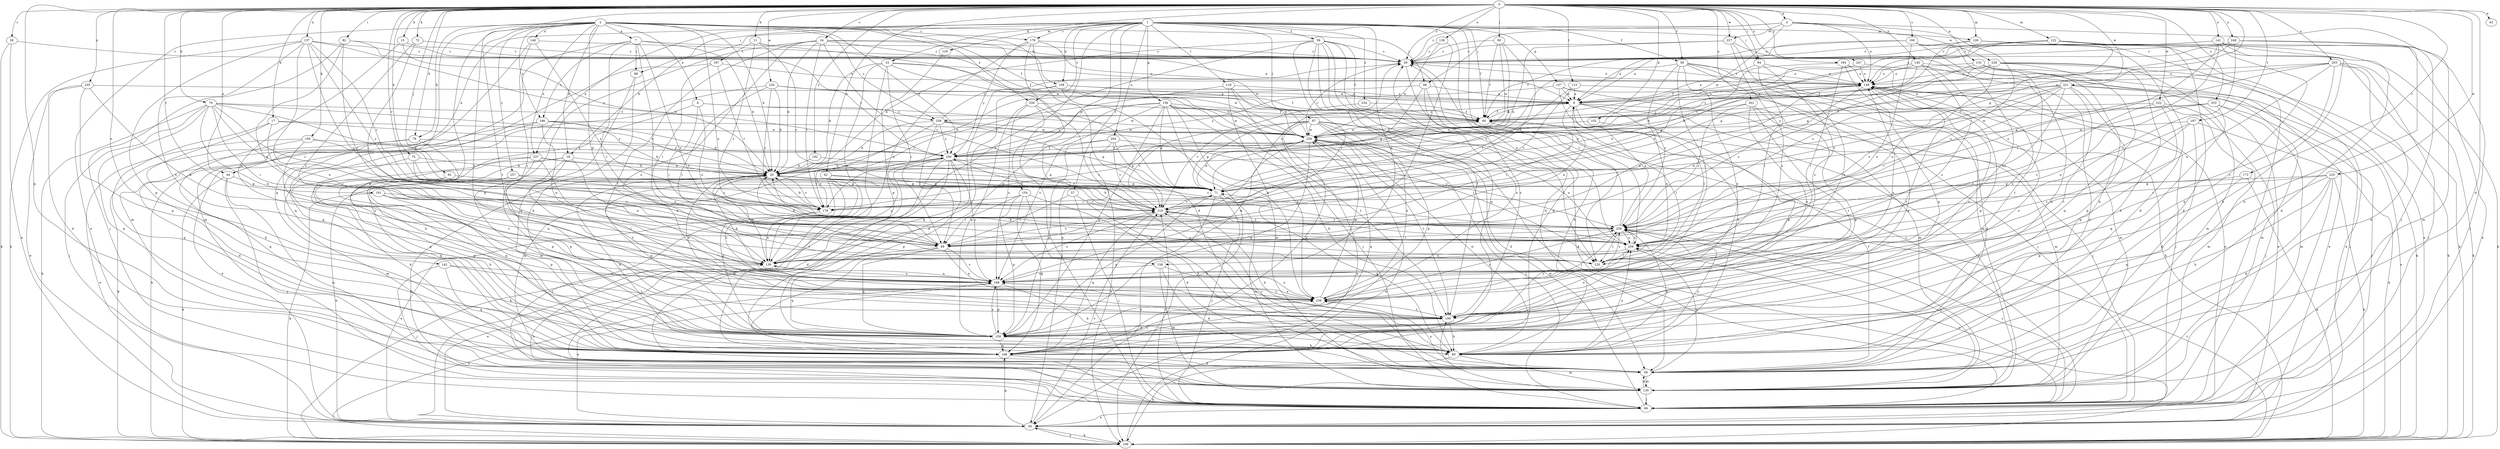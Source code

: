 strict digraph  {
0;
1;
2;
3;
7;
8;
9;
11;
15;
17;
18;
20;
24;
28;
29;
33;
39;
42;
43;
44;
50;
56;
57;
58;
60;
71;
72;
75;
76;
79;
80;
82;
84;
88;
89;
90;
92;
97;
98;
99;
100;
102;
108;
109;
115;
119;
120;
122;
126;
129;
130;
132;
136;
137;
139;
141;
142;
145;
146;
149;
154;
156;
157;
158;
159;
168;
173;
176;
178;
180;
182;
184;
186;
187;
188;
191;
197;
199;
201;
203;
204;
209;
219;
220;
221;
222;
225;
227;
228;
229;
235;
237;
239;
247;
248;
250;
253;
254;
256;
257;
258;
259;
0 -> 3  [label=a];
0 -> 11  [label=b];
0 -> 15  [label=b];
0 -> 17  [label=b];
0 -> 24  [label=c];
0 -> 28  [label=c];
0 -> 29  [label=c];
0 -> 33  [label=d];
0 -> 39  [label=d];
0 -> 42  [label=e];
0 -> 43  [label=e];
0 -> 44  [label=e];
0 -> 56  [label=f];
0 -> 71  [label=g];
0 -> 72  [label=h];
0 -> 75  [label=h];
0 -> 76  [label=h];
0 -> 79  [label=h];
0 -> 82  [label=i];
0 -> 84  [label=i];
0 -> 90  [label=j];
0 -> 92  [label=j];
0 -> 100  [label=k];
0 -> 102  [label=k];
0 -> 115  [label=l];
0 -> 122  [label=m];
0 -> 126  [label=m];
0 -> 132  [label=n];
0 -> 136  [label=n];
0 -> 137  [label=n];
0 -> 141  [label=o];
0 -> 142  [label=o];
0 -> 145  [label=o];
0 -> 168  [label=q];
0 -> 173  [label=r];
0 -> 180  [label=s];
0 -> 182  [label=s];
0 -> 184  [label=s];
0 -> 191  [label=t];
0 -> 197  [label=t];
0 -> 199  [label=t];
0 -> 201  [label=u];
0 -> 203  [label=u];
0 -> 219  [label=v];
0 -> 220  [label=w];
0 -> 221  [label=w];
0 -> 222  [label=w];
0 -> 225  [label=w];
0 -> 227  [label=w];
0 -> 235  [label=x];
0 -> 247  [label=y];
0 -> 248  [label=y];
0 -> 253  [label=z];
1 -> 18  [label=b];
1 -> 44  [label=e];
1 -> 56  [label=f];
1 -> 57  [label=f];
1 -> 58  [label=f];
1 -> 60  [label=f];
1 -> 84  [label=i];
1 -> 88  [label=i];
1 -> 97  [label=j];
1 -> 108  [label=k];
1 -> 119  [label=l];
1 -> 120  [label=l];
1 -> 126  [label=m];
1 -> 129  [label=m];
1 -> 139  [label=n];
1 -> 154  [label=p];
1 -> 156  [label=p];
1 -> 157  [label=p];
1 -> 158  [label=p];
1 -> 176  [label=r];
1 -> 204  [label=u];
1 -> 209  [label=u];
1 -> 237  [label=x];
1 -> 254  [label=z];
1 -> 256  [label=z];
2 -> 7  [label=a];
2 -> 8  [label=a];
2 -> 18  [label=b];
2 -> 20  [label=b];
2 -> 50  [label=e];
2 -> 60  [label=f];
2 -> 79  [label=h];
2 -> 98  [label=j];
2 -> 108  [label=k];
2 -> 146  [label=o];
2 -> 158  [label=p];
2 -> 159  [label=p];
2 -> 168  [label=q];
2 -> 176  [label=r];
2 -> 186  [label=s];
2 -> 199  [label=t];
2 -> 209  [label=u];
2 -> 237  [label=x];
2 -> 250  [label=y];
2 -> 256  [label=z];
2 -> 257  [label=z];
2 -> 258  [label=z];
3 -> 29  [label=c];
3 -> 98  [label=j];
3 -> 99  [label=j];
3 -> 149  [label=o];
3 -> 209  [label=u];
3 -> 227  [label=w];
3 -> 228  [label=w];
3 -> 229  [label=w];
7 -> 20  [label=b];
7 -> 29  [label=c];
7 -> 88  [label=i];
7 -> 89  [label=i];
7 -> 120  [label=l];
7 -> 130  [label=m];
7 -> 186  [label=s];
7 -> 209  [label=u];
8 -> 80  [label=h];
8 -> 89  [label=i];
8 -> 209  [label=u];
8 -> 229  [label=w];
8 -> 258  [label=z];
9 -> 60  [label=f];
9 -> 89  [label=i];
9 -> 99  [label=j];
9 -> 120  [label=l];
9 -> 130  [label=m];
9 -> 149  [label=o];
9 -> 159  [label=p];
9 -> 258  [label=z];
11 -> 187  [label=s];
11 -> 219  [label=v];
11 -> 229  [label=w];
11 -> 259  [label=z];
15 -> 20  [label=b];
15 -> 29  [label=c];
15 -> 188  [label=s];
17 -> 80  [label=h];
17 -> 89  [label=i];
17 -> 168  [label=q];
17 -> 229  [label=w];
17 -> 250  [label=y];
18 -> 20  [label=b];
18 -> 39  [label=d];
18 -> 139  [label=n];
18 -> 159  [label=p];
18 -> 168  [label=q];
18 -> 199  [label=t];
20 -> 71  [label=g];
20 -> 80  [label=h];
20 -> 159  [label=p];
20 -> 178  [label=r];
24 -> 9  [label=a];
24 -> 20  [label=b];
24 -> 29  [label=c];
24 -> 60  [label=f];
24 -> 159  [label=p];
24 -> 178  [label=r];
24 -> 199  [label=t];
24 -> 219  [label=v];
24 -> 239  [label=x];
28 -> 29  [label=c];
28 -> 50  [label=e];
28 -> 109  [label=k];
29 -> 149  [label=o];
29 -> 168  [label=q];
33 -> 20  [label=b];
33 -> 50  [label=e];
33 -> 71  [label=g];
33 -> 89  [label=i];
33 -> 139  [label=n];
33 -> 149  [label=o];
33 -> 229  [label=w];
39 -> 60  [label=f];
39 -> 130  [label=m];
39 -> 209  [label=u];
39 -> 219  [label=v];
39 -> 239  [label=x];
42 -> 71  [label=g];
42 -> 99  [label=j];
42 -> 159  [label=p];
42 -> 239  [label=x];
42 -> 259  [label=z];
44 -> 71  [label=g];
44 -> 99  [label=j];
44 -> 109  [label=k];
44 -> 130  [label=m];
50 -> 20  [label=b];
50 -> 109  [label=k];
50 -> 168  [label=q];
50 -> 219  [label=v];
56 -> 109  [label=k];
56 -> 120  [label=l];
56 -> 130  [label=m];
56 -> 149  [label=o];
56 -> 168  [label=q];
56 -> 219  [label=v];
56 -> 239  [label=x];
56 -> 259  [label=z];
57 -> 89  [label=i];
57 -> 99  [label=j];
57 -> 219  [label=v];
58 -> 20  [label=b];
58 -> 29  [label=c];
58 -> 39  [label=d];
58 -> 60  [label=f];
58 -> 89  [label=i];
58 -> 109  [label=k];
58 -> 168  [label=q];
58 -> 178  [label=r];
58 -> 199  [label=t];
58 -> 209  [label=u];
60 -> 9  [label=a];
60 -> 120  [label=l];
60 -> 229  [label=w];
71 -> 20  [label=b];
71 -> 50  [label=e];
71 -> 99  [label=j];
71 -> 130  [label=m];
71 -> 149  [label=o];
71 -> 178  [label=r];
71 -> 219  [label=v];
71 -> 229  [label=w];
72 -> 29  [label=c];
72 -> 89  [label=i];
72 -> 188  [label=s];
75 -> 20  [label=b];
75 -> 159  [label=p];
75 -> 209  [label=u];
75 -> 219  [label=v];
76 -> 20  [label=b];
76 -> 60  [label=f];
76 -> 71  [label=g];
76 -> 89  [label=i];
76 -> 99  [label=j];
76 -> 109  [label=k];
76 -> 139  [label=n];
76 -> 168  [label=q];
76 -> 178  [label=r];
76 -> 209  [label=u];
79 -> 39  [label=d];
79 -> 109  [label=k];
79 -> 199  [label=t];
79 -> 250  [label=y];
80 -> 71  [label=g];
80 -> 109  [label=k];
80 -> 130  [label=m];
80 -> 209  [label=u];
80 -> 229  [label=w];
80 -> 259  [label=z];
82 -> 29  [label=c];
82 -> 89  [label=i];
82 -> 99  [label=j];
82 -> 139  [label=n];
82 -> 250  [label=y];
84 -> 9  [label=a];
84 -> 120  [label=l];
84 -> 149  [label=o];
84 -> 188  [label=s];
88 -> 80  [label=h];
88 -> 168  [label=q];
89 -> 9  [label=a];
89 -> 20  [label=b];
89 -> 50  [label=e];
89 -> 149  [label=o];
89 -> 159  [label=p];
89 -> 168  [label=q];
89 -> 188  [label=s];
89 -> 219  [label=v];
89 -> 239  [label=x];
90 -> 20  [label=b];
90 -> 29  [label=c];
90 -> 60  [label=f];
90 -> 219  [label=v];
90 -> 229  [label=w];
92 -> 71  [label=g];
92 -> 159  [label=p];
97 -> 39  [label=d];
97 -> 50  [label=e];
97 -> 71  [label=g];
97 -> 99  [label=j];
97 -> 120  [label=l];
97 -> 159  [label=p];
97 -> 168  [label=q];
97 -> 219  [label=v];
97 -> 229  [label=w];
97 -> 239  [label=x];
98 -> 9  [label=a];
98 -> 20  [label=b];
98 -> 71  [label=g];
98 -> 80  [label=h];
98 -> 239  [label=x];
99 -> 20  [label=b];
99 -> 29  [label=c];
99 -> 50  [label=e];
99 -> 139  [label=n];
99 -> 209  [label=u];
99 -> 219  [label=v];
99 -> 229  [label=w];
99 -> 259  [label=z];
100 -> 20  [label=b];
100 -> 50  [label=e];
100 -> 168  [label=q];
100 -> 188  [label=s];
100 -> 250  [label=y];
102 -> 209  [label=u];
102 -> 229  [label=w];
108 -> 9  [label=a];
108 -> 39  [label=d];
108 -> 60  [label=f];
108 -> 168  [label=q];
108 -> 239  [label=x];
109 -> 50  [label=e];
109 -> 149  [label=o];
109 -> 188  [label=s];
109 -> 229  [label=w];
109 -> 259  [label=z];
115 -> 9  [label=a];
115 -> 39  [label=d];
115 -> 178  [label=r];
115 -> 219  [label=v];
119 -> 9  [label=a];
119 -> 99  [label=j];
119 -> 130  [label=m];
119 -> 178  [label=r];
119 -> 229  [label=w];
120 -> 20  [label=b];
120 -> 259  [label=z];
122 -> 9  [label=a];
122 -> 29  [label=c];
122 -> 39  [label=d];
122 -> 50  [label=e];
122 -> 109  [label=k];
122 -> 250  [label=y];
122 -> 259  [label=z];
126 -> 29  [label=c];
126 -> 50  [label=e];
126 -> 71  [label=g];
126 -> 99  [label=j];
126 -> 109  [label=k];
129 -> 159  [label=p];
130 -> 39  [label=d];
130 -> 60  [label=f];
130 -> 99  [label=j];
130 -> 199  [label=t];
130 -> 259  [label=z];
132 -> 50  [label=e];
132 -> 109  [label=k];
132 -> 139  [label=n];
132 -> 149  [label=o];
132 -> 199  [label=t];
136 -> 29  [label=c];
136 -> 89  [label=i];
136 -> 229  [label=w];
137 -> 29  [label=c];
137 -> 89  [label=i];
137 -> 109  [label=k];
137 -> 159  [label=p];
137 -> 178  [label=r];
137 -> 209  [label=u];
137 -> 239  [label=x];
137 -> 250  [label=y];
137 -> 259  [label=z];
139 -> 20  [label=b];
139 -> 188  [label=s];
139 -> 250  [label=y];
141 -> 9  [label=a];
141 -> 29  [label=c];
141 -> 39  [label=d];
141 -> 80  [label=h];
141 -> 89  [label=i];
141 -> 99  [label=j];
141 -> 168  [label=q];
141 -> 259  [label=z];
142 -> 99  [label=j];
142 -> 168  [label=q];
142 -> 188  [label=s];
142 -> 199  [label=t];
145 -> 20  [label=b];
145 -> 39  [label=d];
145 -> 50  [label=e];
145 -> 71  [label=g];
145 -> 149  [label=o];
145 -> 188  [label=s];
145 -> 239  [label=x];
146 -> 29  [label=c];
146 -> 130  [label=m];
146 -> 188  [label=s];
146 -> 259  [label=z];
149 -> 9  [label=a];
149 -> 29  [label=c];
149 -> 99  [label=j];
149 -> 130  [label=m];
149 -> 159  [label=p];
149 -> 199  [label=t];
149 -> 259  [label=z];
154 -> 39  [label=d];
154 -> 80  [label=h];
154 -> 89  [label=i];
154 -> 159  [label=p];
154 -> 168  [label=q];
154 -> 178  [label=r];
156 -> 60  [label=f];
156 -> 71  [label=g];
156 -> 80  [label=h];
156 -> 109  [label=k];
156 -> 139  [label=n];
156 -> 159  [label=p];
156 -> 188  [label=s];
156 -> 199  [label=t];
156 -> 229  [label=w];
156 -> 239  [label=x];
156 -> 250  [label=y];
157 -> 9  [label=a];
157 -> 80  [label=h];
157 -> 99  [label=j];
157 -> 130  [label=m];
157 -> 250  [label=y];
158 -> 39  [label=d];
158 -> 130  [label=m];
158 -> 188  [label=s];
158 -> 239  [label=x];
159 -> 71  [label=g];
159 -> 80  [label=h];
159 -> 149  [label=o];
159 -> 168  [label=q];
159 -> 188  [label=s];
168 -> 39  [label=d];
168 -> 239  [label=x];
173 -> 71  [label=g];
173 -> 109  [label=k];
173 -> 159  [label=p];
176 -> 29  [label=c];
176 -> 39  [label=d];
176 -> 50  [label=e];
176 -> 139  [label=n];
176 -> 229  [label=w];
176 -> 250  [label=y];
178 -> 20  [label=b];
178 -> 50  [label=e];
178 -> 139  [label=n];
178 -> 250  [label=y];
180 -> 29  [label=c];
180 -> 39  [label=d];
180 -> 60  [label=f];
180 -> 80  [label=h];
180 -> 139  [label=n];
180 -> 188  [label=s];
182 -> 20  [label=b];
182 -> 259  [label=z];
184 -> 50  [label=e];
184 -> 120  [label=l];
184 -> 149  [label=o];
184 -> 159  [label=p];
184 -> 219  [label=v];
186 -> 20  [label=b];
186 -> 50  [label=e];
186 -> 109  [label=k];
186 -> 139  [label=n];
186 -> 219  [label=v];
186 -> 229  [label=w];
187 -> 89  [label=i];
187 -> 149  [label=o];
187 -> 168  [label=q];
187 -> 178  [label=r];
188 -> 20  [label=b];
188 -> 50  [label=e];
188 -> 80  [label=h];
188 -> 139  [label=n];
188 -> 159  [label=p];
188 -> 229  [label=w];
188 -> 239  [label=x];
191 -> 109  [label=k];
191 -> 120  [label=l];
191 -> 139  [label=n];
191 -> 159  [label=p];
191 -> 219  [label=v];
197 -> 39  [label=d];
197 -> 109  [label=k];
197 -> 188  [label=s];
197 -> 229  [label=w];
197 -> 259  [label=z];
199 -> 29  [label=c];
199 -> 80  [label=h];
199 -> 149  [label=o];
199 -> 159  [label=p];
199 -> 209  [label=u];
199 -> 250  [label=y];
199 -> 259  [label=z];
201 -> 60  [label=f];
201 -> 159  [label=p];
201 -> 199  [label=t];
201 -> 239  [label=x];
201 -> 259  [label=z];
203 -> 9  [label=a];
203 -> 39  [label=d];
203 -> 71  [label=g];
203 -> 99  [label=j];
203 -> 109  [label=k];
203 -> 149  [label=o];
203 -> 188  [label=s];
203 -> 209  [label=u];
204 -> 71  [label=g];
204 -> 109  [label=k];
204 -> 159  [label=p];
204 -> 219  [label=v];
204 -> 250  [label=y];
204 -> 259  [label=z];
209 -> 120  [label=l];
209 -> 139  [label=n];
209 -> 259  [label=z];
219 -> 20  [label=b];
219 -> 29  [label=c];
219 -> 80  [label=h];
219 -> 168  [label=q];
219 -> 188  [label=s];
219 -> 259  [label=z];
220 -> 9  [label=a];
220 -> 20  [label=b];
220 -> 120  [label=l];
220 -> 168  [label=q];
220 -> 178  [label=r];
220 -> 229  [label=w];
221 -> 9  [label=a];
221 -> 89  [label=i];
221 -> 99  [label=j];
221 -> 130  [label=m];
221 -> 159  [label=p];
221 -> 199  [label=t];
221 -> 209  [label=u];
221 -> 219  [label=v];
221 -> 250  [label=y];
221 -> 259  [label=z];
222 -> 60  [label=f];
222 -> 99  [label=j];
222 -> 130  [label=m];
222 -> 139  [label=n];
222 -> 159  [label=p];
225 -> 39  [label=d];
225 -> 71  [label=g];
225 -> 80  [label=h];
225 -> 99  [label=j];
225 -> 109  [label=k];
225 -> 168  [label=q];
225 -> 178  [label=r];
227 -> 20  [label=b];
227 -> 29  [label=c];
227 -> 80  [label=h];
227 -> 188  [label=s];
227 -> 239  [label=x];
228 -> 20  [label=b];
228 -> 60  [label=f];
228 -> 80  [label=h];
228 -> 109  [label=k];
228 -> 130  [label=m];
228 -> 149  [label=o];
228 -> 168  [label=q];
228 -> 209  [label=u];
229 -> 29  [label=c];
229 -> 60  [label=f];
229 -> 99  [label=j];
229 -> 159  [label=p];
229 -> 168  [label=q];
229 -> 178  [label=r];
229 -> 199  [label=t];
229 -> 209  [label=u];
229 -> 250  [label=y];
235 -> 9  [label=a];
235 -> 39  [label=d];
235 -> 50  [label=e];
235 -> 139  [label=n];
235 -> 159  [label=p];
237 -> 20  [label=b];
237 -> 71  [label=g];
237 -> 130  [label=m];
237 -> 139  [label=n];
237 -> 159  [label=p];
237 -> 168  [label=q];
239 -> 20  [label=b];
239 -> 149  [label=o];
239 -> 188  [label=s];
239 -> 199  [label=t];
239 -> 229  [label=w];
239 -> 259  [label=z];
247 -> 50  [label=e];
247 -> 60  [label=f];
247 -> 149  [label=o];
247 -> 250  [label=y];
248 -> 29  [label=c];
248 -> 71  [label=g];
248 -> 80  [label=h];
248 -> 130  [label=m];
248 -> 149  [label=o];
248 -> 209  [label=u];
250 -> 20  [label=b];
250 -> 39  [label=d];
250 -> 109  [label=k];
250 -> 130  [label=m];
250 -> 159  [label=p];
250 -> 188  [label=s];
250 -> 219  [label=v];
253 -> 60  [label=f];
253 -> 99  [label=j];
253 -> 130  [label=m];
253 -> 168  [label=q];
253 -> 209  [label=u];
253 -> 229  [label=w];
254 -> 60  [label=f];
254 -> 219  [label=v];
256 -> 39  [label=d];
256 -> 60  [label=f];
256 -> 99  [label=j];
256 -> 159  [label=p];
256 -> 188  [label=s];
257 -> 71  [label=g];
257 -> 80  [label=h];
257 -> 159  [label=p];
257 -> 178  [label=r];
258 -> 20  [label=b];
258 -> 29  [label=c];
258 -> 71  [label=g];
258 -> 89  [label=i];
258 -> 120  [label=l];
258 -> 130  [label=m];
258 -> 229  [label=w];
258 -> 250  [label=y];
259 -> 9  [label=a];
259 -> 29  [label=c];
259 -> 80  [label=h];
259 -> 89  [label=i];
259 -> 120  [label=l];
259 -> 209  [label=u];
259 -> 219  [label=v];
}
